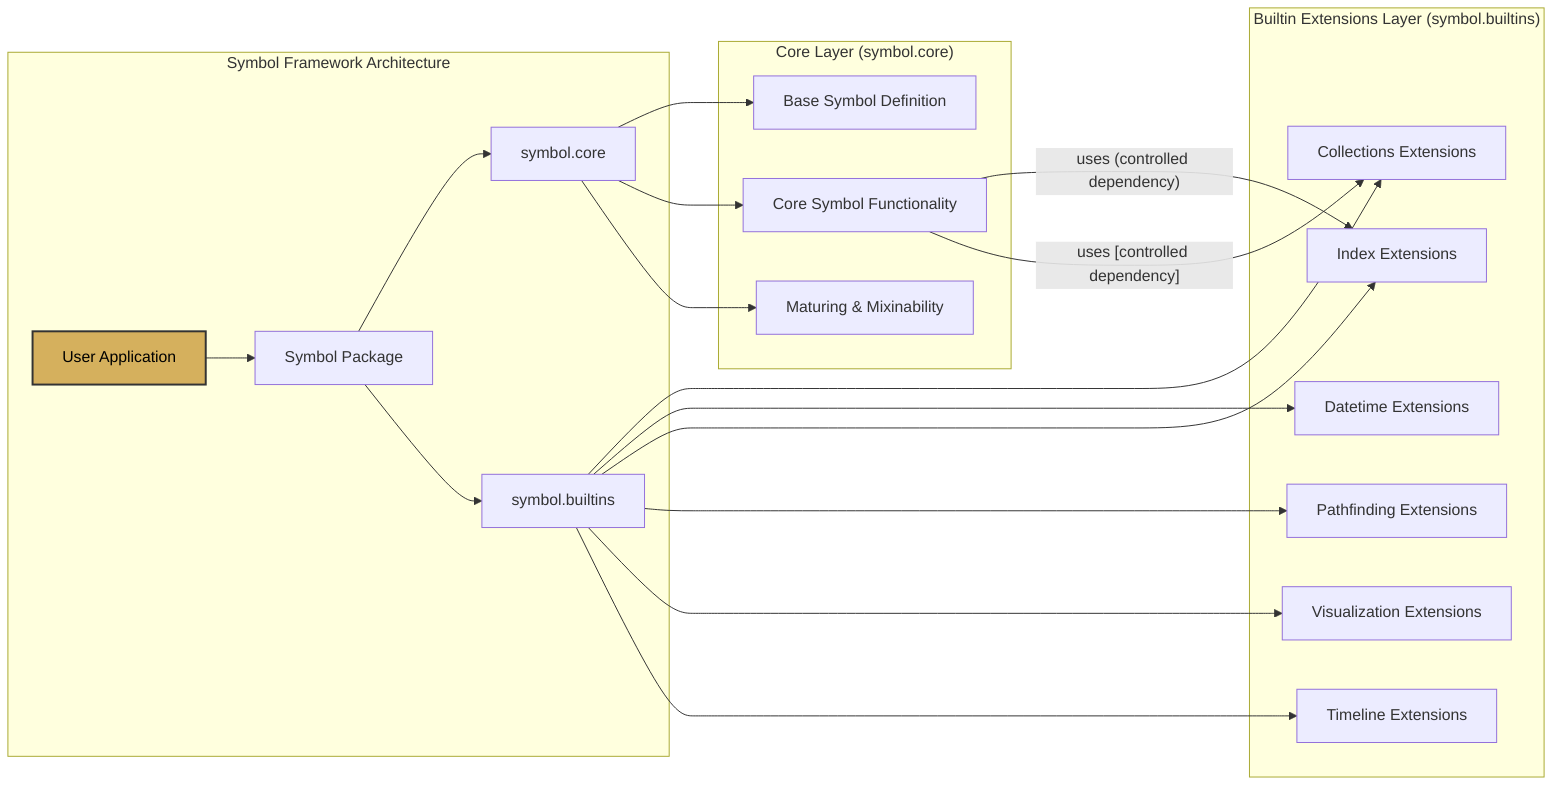 graph LR
    subgraph "Symbol Framework Architecture"
        A[User Application] --> B[Symbol Package];
        B --> C[symbol.core];
        B --> D[symbol.builtins];
    end

    subgraph "Core Layer #40;symbol.core#41;"
        C --> C1[Base Symbol Definition];
        C --> C2[Core Symbol Functionality];
        C --> C3[Maturing & Mixinability];
    end

    subgraph "Builtin Extensions Layer #40;symbol.builtins#41;"
        D --> D1[Collections Extensions];
        D --> D2[Datetime Extensions];
        D --> D3[Index Extensions];
        D --> D4[Pathfinding Extensions];
        D --> D5[Visualization Extensions];
        D --> D6[Timeline Extensions];
    end

    C2 -- "uses #40;controlled dependency#41;" --> D3;
    C2 -- "uses [controlled dependency]" --> D1;

    style A fill:#d5b05d,stroke:#333,stroke-width:2px,color:#000000;

    style A fill:#d5b05d,stroke:#333,stroke-width:2px,color:#000000;